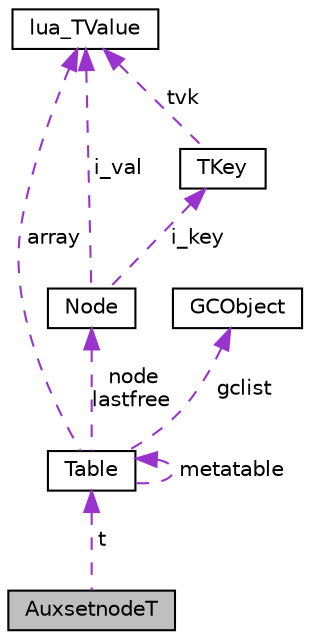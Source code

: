 digraph "AuxsetnodeT"
{
 // LATEX_PDF_SIZE
  edge [fontname="Helvetica",fontsize="10",labelfontname="Helvetica",labelfontsize="10"];
  node [fontname="Helvetica",fontsize="10",shape=record];
  Node1 [label="AuxsetnodeT",height=0.2,width=0.4,color="black", fillcolor="grey75", style="filled", fontcolor="black",tooltip=" "];
  Node2 -> Node1 [dir="back",color="darkorchid3",fontsize="10",style="dashed",label=" t" ,fontname="Helvetica"];
  Node2 [label="Table",height=0.2,width=0.4,color="black", fillcolor="white", style="filled",URL="$struct_table.html",tooltip=" "];
  Node3 -> Node2 [dir="back",color="darkorchid3",fontsize="10",style="dashed",label=" node\nlastfree" ,fontname="Helvetica"];
  Node3 [label="Node",height=0.2,width=0.4,color="black", fillcolor="white", style="filled",URL="$struct_node.html",tooltip=" "];
  Node4 -> Node3 [dir="back",color="darkorchid3",fontsize="10",style="dashed",label=" i_val" ,fontname="Helvetica"];
  Node4 [label="lua_TValue",height=0.2,width=0.4,color="black", fillcolor="white", style="filled",URL="$structlua___t_value.html",tooltip=" "];
  Node5 -> Node3 [dir="back",color="darkorchid3",fontsize="10",style="dashed",label=" i_key" ,fontname="Helvetica"];
  Node5 [label="TKey",height=0.2,width=0.4,color="black", fillcolor="white", style="filled",URL="$union_t_key.html",tooltip=" "];
  Node4 -> Node5 [dir="back",color="darkorchid3",fontsize="10",style="dashed",label=" tvk" ,fontname="Helvetica"];
  Node4 -> Node2 [dir="back",color="darkorchid3",fontsize="10",style="dashed",label=" array" ,fontname="Helvetica"];
  Node2 -> Node2 [dir="back",color="darkorchid3",fontsize="10",style="dashed",label=" metatable" ,fontname="Helvetica"];
  Node6 -> Node2 [dir="back",color="darkorchid3",fontsize="10",style="dashed",label=" gclist" ,fontname="Helvetica"];
  Node6 [label="GCObject",height=0.2,width=0.4,color="black", fillcolor="white", style="filled",URL="$struct_g_c_object.html",tooltip=" "];
}

